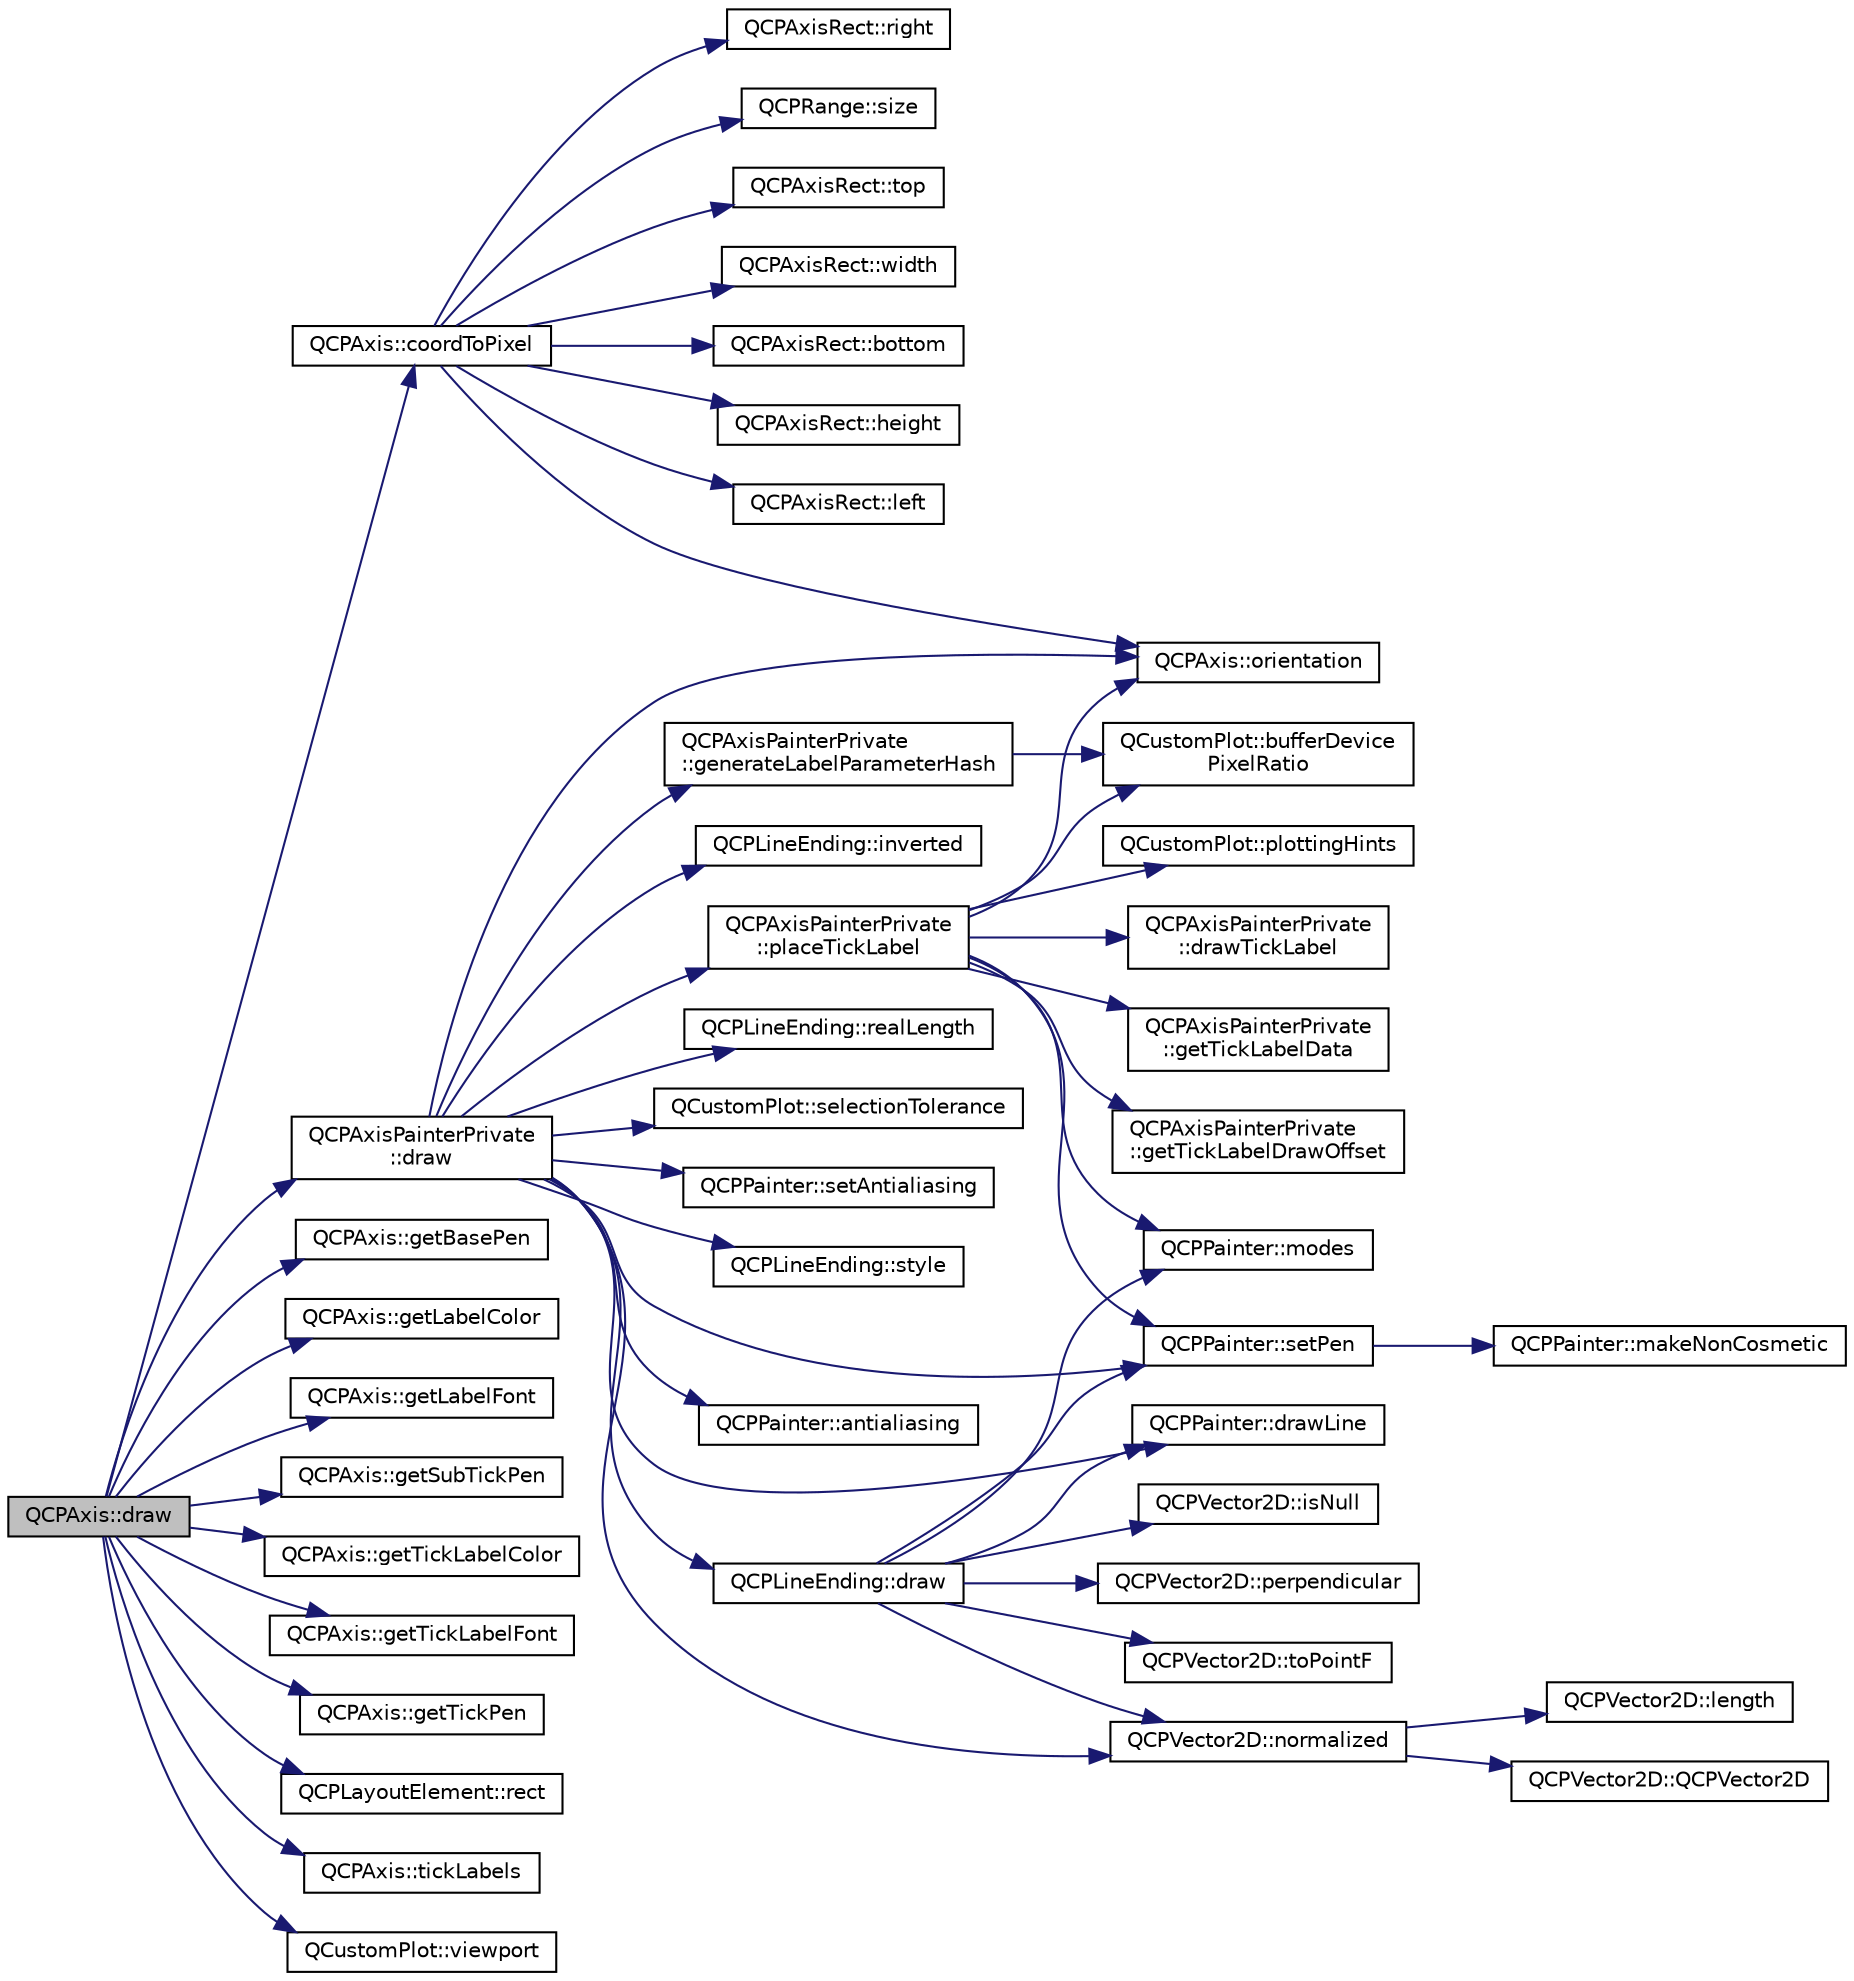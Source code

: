 digraph "QCPAxis::draw"
{
 // LATEX_PDF_SIZE
  edge [fontname="Helvetica",fontsize="10",labelfontname="Helvetica",labelfontsize="10"];
  node [fontname="Helvetica",fontsize="10",shape=record];
  rankdir="LR";
  Node1 [label="QCPAxis::draw",height=0.2,width=0.4,color="black", fillcolor="grey75", style="filled", fontcolor="black",tooltip=" "];
  Node1 -> Node2 [color="midnightblue",fontsize="10",style="solid",fontname="Helvetica"];
  Node2 [label="QCPAxis::coordToPixel",height=0.2,width=0.4,color="black", fillcolor="white", style="filled",URL="$classQCPAxis.html#af15d1b3a7f7e9b53d759d3ccff1fe4b4",tooltip=" "];
  Node2 -> Node3 [color="midnightblue",fontsize="10",style="solid",fontname="Helvetica"];
  Node3 [label="QCPAxisRect::bottom",height=0.2,width=0.4,color="black", fillcolor="white", style="filled",URL="$classQCPAxisRect.html#acefdf1abaa8a8ab681e906cc2be9581e",tooltip=" "];
  Node2 -> Node4 [color="midnightblue",fontsize="10",style="solid",fontname="Helvetica"];
  Node4 [label="QCPAxisRect::height",height=0.2,width=0.4,color="black", fillcolor="white", style="filled",URL="$classQCPAxisRect.html#acc4377809e79d9a089ab790f39429b0d",tooltip=" "];
  Node2 -> Node5 [color="midnightblue",fontsize="10",style="solid",fontname="Helvetica"];
  Node5 [label="QCPAxisRect::left",height=0.2,width=0.4,color="black", fillcolor="white", style="filled",URL="$classQCPAxisRect.html#afb4a3de02046b20b9310bdb8fca781c3",tooltip=" "];
  Node2 -> Node6 [color="midnightblue",fontsize="10",style="solid",fontname="Helvetica"];
  Node6 [label="QCPAxis::orientation",height=0.2,width=0.4,color="black", fillcolor="white", style="filled",URL="$classQCPAxis.html#ab988ef4538e2655bb77bd138189cd42e",tooltip=" "];
  Node2 -> Node7 [color="midnightblue",fontsize="10",style="solid",fontname="Helvetica"];
  Node7 [label="QCPAxisRect::right",height=0.2,width=0.4,color="black", fillcolor="white", style="filled",URL="$classQCPAxisRect.html#a3f819d4a1b2193723d1fdafc573eea10",tooltip=" "];
  Node2 -> Node8 [color="midnightblue",fontsize="10",style="solid",fontname="Helvetica"];
  Node8 [label="QCPRange::size",height=0.2,width=0.4,color="black", fillcolor="white", style="filled",URL="$classQCPRange.html#a62326e7cc4316b96df6a60813230e63f",tooltip=" "];
  Node2 -> Node9 [color="midnightblue",fontsize="10",style="solid",fontname="Helvetica"];
  Node9 [label="QCPAxisRect::top",height=0.2,width=0.4,color="black", fillcolor="white", style="filled",URL="$classQCPAxisRect.html#a45dbad181cbb9f09d068dbb76c817c95",tooltip=" "];
  Node2 -> Node10 [color="midnightblue",fontsize="10",style="solid",fontname="Helvetica"];
  Node10 [label="QCPAxisRect::width",height=0.2,width=0.4,color="black", fillcolor="white", style="filled",URL="$classQCPAxisRect.html#a204645398a4f9d0b0189385c7c2cfb91",tooltip=" "];
  Node1 -> Node11 [color="midnightblue",fontsize="10",style="solid",fontname="Helvetica"];
  Node11 [label="QCPAxisPainterPrivate\l::draw",height=0.2,width=0.4,color="black", fillcolor="white", style="filled",URL="$classQCPAxisPainterPrivate.html#a0207a99bdf9c4f70af20928898ddc2fc",tooltip=" "];
  Node11 -> Node12 [color="midnightblue",fontsize="10",style="solid",fontname="Helvetica"];
  Node12 [label="QCPPainter::antialiasing",height=0.2,width=0.4,color="black", fillcolor="white", style="filled",URL="$classQCPPainter.html#a5aff96296e995f6f35b2596a482aae37",tooltip=" "];
  Node11 -> Node13 [color="midnightblue",fontsize="10",style="solid",fontname="Helvetica"];
  Node13 [label="QCPLineEnding::draw",height=0.2,width=0.4,color="black", fillcolor="white", style="filled",URL="$classQCPLineEnding.html#a4f45db54f2aba03acf055e29aec1e8e7",tooltip=" "];
  Node13 -> Node14 [color="midnightblue",fontsize="10",style="solid",fontname="Helvetica"];
  Node14 [label="QCPPainter::drawLine",height=0.2,width=0.4,color="black", fillcolor="white", style="filled",URL="$classQCPPainter.html#a0b4b1b9bd495e182c731774dc800e6e0",tooltip=" "];
  Node13 -> Node15 [color="midnightblue",fontsize="10",style="solid",fontname="Helvetica"];
  Node15 [label="QCPVector2D::isNull",height=0.2,width=0.4,color="black", fillcolor="white", style="filled",URL="$classQCPVector2D.html#ace99f200b347b14864808213eef16593",tooltip=" "];
  Node13 -> Node16 [color="midnightblue",fontsize="10",style="solid",fontname="Helvetica"];
  Node16 [label="QCPPainter::modes",height=0.2,width=0.4,color="black", fillcolor="white", style="filled",URL="$classQCPPainter.html#aef102658219b24165f7ee2aad1b9e48f",tooltip=" "];
  Node13 -> Node17 [color="midnightblue",fontsize="10",style="solid",fontname="Helvetica"];
  Node17 [label="QCPVector2D::normalized",height=0.2,width=0.4,color="black", fillcolor="white", style="filled",URL="$classQCPVector2D.html#a707bb3af3b1f9331a2450ec75eaf7eb0",tooltip=" "];
  Node17 -> Node18 [color="midnightblue",fontsize="10",style="solid",fontname="Helvetica"];
  Node18 [label="QCPVector2D::length",height=0.2,width=0.4,color="black", fillcolor="white", style="filled",URL="$classQCPVector2D.html#a10adb5ab031fe94f0b64a3c5aefb552e",tooltip=" "];
  Node17 -> Node19 [color="midnightblue",fontsize="10",style="solid",fontname="Helvetica"];
  Node19 [label="QCPVector2D::QCPVector2D",height=0.2,width=0.4,color="black", fillcolor="white", style="filled",URL="$classQCPVector2D.html#a04c90748c3623044c79fa20788ffbcc6",tooltip=" "];
  Node13 -> Node20 [color="midnightblue",fontsize="10",style="solid",fontname="Helvetica"];
  Node20 [label="QCPVector2D::perpendicular",height=0.2,width=0.4,color="black", fillcolor="white", style="filled",URL="$classQCPVector2D.html#a0e08d09f9027784237e302e32290b001",tooltip=" "];
  Node13 -> Node21 [color="midnightblue",fontsize="10",style="solid",fontname="Helvetica"];
  Node21 [label="QCPPainter::setPen",height=0.2,width=0.4,color="black", fillcolor="white", style="filled",URL="$classQCPPainter.html#af9c7a4cd1791403901f8c5b82a150195",tooltip=" "];
  Node21 -> Node22 [color="midnightblue",fontsize="10",style="solid",fontname="Helvetica"];
  Node22 [label="QCPPainter::makeNonCosmetic",height=0.2,width=0.4,color="black", fillcolor="white", style="filled",URL="$classQCPPainter.html#a7e63fbcf47e35c6f2ecd11b8fef7c7d8",tooltip=" "];
  Node13 -> Node23 [color="midnightblue",fontsize="10",style="solid",fontname="Helvetica"];
  Node23 [label="QCPVector2D::toPointF",height=0.2,width=0.4,color="black", fillcolor="white", style="filled",URL="$classQCPVector2D.html#acd7af3f4a62833ada58be3f3021dbbac",tooltip=" "];
  Node11 -> Node14 [color="midnightblue",fontsize="10",style="solid",fontname="Helvetica"];
  Node11 -> Node24 [color="midnightblue",fontsize="10",style="solid",fontname="Helvetica"];
  Node24 [label="QCPAxisPainterPrivate\l::generateLabelParameterHash",height=0.2,width=0.4,color="black", fillcolor="white", style="filled",URL="$classQCPAxisPainterPrivate.html#ab6f77ae2bd3eccca3fef4b7ec8e34b31",tooltip=" "];
  Node24 -> Node25 [color="midnightblue",fontsize="10",style="solid",fontname="Helvetica"];
  Node25 [label="QCustomPlot::bufferDevice\lPixelRatio",height=0.2,width=0.4,color="black", fillcolor="white", style="filled",URL="$classQCustomPlot.html#a53d35abe0f576f9838cde5d0bee47657",tooltip=" "];
  Node11 -> Node26 [color="midnightblue",fontsize="10",style="solid",fontname="Helvetica"];
  Node26 [label="QCPLineEnding::inverted",height=0.2,width=0.4,color="black", fillcolor="white", style="filled",URL="$classQCPLineEnding.html#a15a68706d298a0c9f94556f6b4db15ff",tooltip=" "];
  Node11 -> Node17 [color="midnightblue",fontsize="10",style="solid",fontname="Helvetica"];
  Node11 -> Node6 [color="midnightblue",fontsize="10",style="solid",fontname="Helvetica"];
  Node11 -> Node27 [color="midnightblue",fontsize="10",style="solid",fontname="Helvetica"];
  Node27 [label="QCPAxisPainterPrivate\l::placeTickLabel",height=0.2,width=0.4,color="black", fillcolor="white", style="filled",URL="$classQCPAxisPainterPrivate.html#af8fe7350c19575bc33ca770f9b3a15fd",tooltip=" "];
  Node27 -> Node25 [color="midnightblue",fontsize="10",style="solid",fontname="Helvetica"];
  Node27 -> Node28 [color="midnightblue",fontsize="10",style="solid",fontname="Helvetica"];
  Node28 [label="QCPAxisPainterPrivate\l::drawTickLabel",height=0.2,width=0.4,color="black", fillcolor="white", style="filled",URL="$classQCPAxisPainterPrivate.html#aab666e1d85b234afbc88076c7ba9424a",tooltip=" "];
  Node27 -> Node29 [color="midnightblue",fontsize="10",style="solid",fontname="Helvetica"];
  Node29 [label="QCPAxisPainterPrivate\l::getTickLabelData",height=0.2,width=0.4,color="black", fillcolor="white", style="filled",URL="$classQCPAxisPainterPrivate.html#a5331f78e398da5442767c261578da502",tooltip=" "];
  Node27 -> Node30 [color="midnightblue",fontsize="10",style="solid",fontname="Helvetica"];
  Node30 [label="QCPAxisPainterPrivate\l::getTickLabelDrawOffset",height=0.2,width=0.4,color="black", fillcolor="white", style="filled",URL="$classQCPAxisPainterPrivate.html#a6205b60c7d305854ffd7602139433f6e",tooltip=" "];
  Node27 -> Node16 [color="midnightblue",fontsize="10",style="solid",fontname="Helvetica"];
  Node27 -> Node6 [color="midnightblue",fontsize="10",style="solid",fontname="Helvetica"];
  Node27 -> Node31 [color="midnightblue",fontsize="10",style="solid",fontname="Helvetica"];
  Node31 [label="QCustomPlot::plottingHints",height=0.2,width=0.4,color="black", fillcolor="white", style="filled",URL="$classQCustomPlot.html#ac724f4075822f74f7b676a790095b877",tooltip=" "];
  Node27 -> Node21 [color="midnightblue",fontsize="10",style="solid",fontname="Helvetica"];
  Node11 -> Node32 [color="midnightblue",fontsize="10",style="solid",fontname="Helvetica"];
  Node32 [label="QCPLineEnding::realLength",height=0.2,width=0.4,color="black", fillcolor="white", style="filled",URL="$classQCPLineEnding.html#acacd24d386d459b282d3c57f16a5405d",tooltip=" "];
  Node11 -> Node33 [color="midnightblue",fontsize="10",style="solid",fontname="Helvetica"];
  Node33 [label="QCustomPlot::selectionTolerance",height=0.2,width=0.4,color="black", fillcolor="white", style="filled",URL="$classQCustomPlot.html#a5441d11013afeaf4b8f2ea06e8624a25",tooltip=" "];
  Node11 -> Node34 [color="midnightblue",fontsize="10",style="solid",fontname="Helvetica"];
  Node34 [label="QCPPainter::setAntialiasing",height=0.2,width=0.4,color="black", fillcolor="white", style="filled",URL="$classQCPPainter.html#aaba1deb9188244d9ea65b035112b4d05",tooltip=" "];
  Node11 -> Node21 [color="midnightblue",fontsize="10",style="solid",fontname="Helvetica"];
  Node11 -> Node35 [color="midnightblue",fontsize="10",style="solid",fontname="Helvetica"];
  Node35 [label="QCPLineEnding::style",height=0.2,width=0.4,color="black", fillcolor="white", style="filled",URL="$classQCPLineEnding.html#a07e75aaac6c61322bf51af237c5778e3",tooltip=" "];
  Node1 -> Node36 [color="midnightblue",fontsize="10",style="solid",fontname="Helvetica"];
  Node36 [label="QCPAxis::getBasePen",height=0.2,width=0.4,color="black", fillcolor="white", style="filled",URL="$classQCPAxis.html#a8cd3764c6a4ce9c3d7d913e81cad0a50",tooltip=" "];
  Node1 -> Node37 [color="midnightblue",fontsize="10",style="solid",fontname="Helvetica"];
  Node37 [label="QCPAxis::getLabelColor",height=0.2,width=0.4,color="black", fillcolor="white", style="filled",URL="$classQCPAxis.html#ae914abd56afa570cb9f2ab50e59c0f0e",tooltip=" "];
  Node1 -> Node38 [color="midnightblue",fontsize="10",style="solid",fontname="Helvetica"];
  Node38 [label="QCPAxis::getLabelFont",height=0.2,width=0.4,color="black", fillcolor="white", style="filled",URL="$classQCPAxis.html#aeac21c907d2516af9cde9a463043d671",tooltip=" "];
  Node1 -> Node39 [color="midnightblue",fontsize="10",style="solid",fontname="Helvetica"];
  Node39 [label="QCPAxis::getSubTickPen",height=0.2,width=0.4,color="black", fillcolor="white", style="filled",URL="$classQCPAxis.html#aad7739c229b292ddab0b3a43a5676f54",tooltip=" "];
  Node1 -> Node40 [color="midnightblue",fontsize="10",style="solid",fontname="Helvetica"];
  Node40 [label="QCPAxis::getTickLabelColor",height=0.2,width=0.4,color="black", fillcolor="white", style="filled",URL="$classQCPAxis.html#a8d00d5b78ecfbebbea5a8161bddb9a17",tooltip=" "];
  Node1 -> Node41 [color="midnightblue",fontsize="10",style="solid",fontname="Helvetica"];
  Node41 [label="QCPAxis::getTickLabelFont",height=0.2,width=0.4,color="black", fillcolor="white", style="filled",URL="$classQCPAxis.html#a694ab8b4240f3c90a866372e3dcb364f",tooltip=" "];
  Node1 -> Node42 [color="midnightblue",fontsize="10",style="solid",fontname="Helvetica"];
  Node42 [label="QCPAxis::getTickPen",height=0.2,width=0.4,color="black", fillcolor="white", style="filled",URL="$classQCPAxis.html#afe7d57415cbbf31e5549a5cc40b6f8d8",tooltip=" "];
  Node1 -> Node43 [color="midnightblue",fontsize="10",style="solid",fontname="Helvetica"];
  Node43 [label="QCPLayoutElement::rect",height=0.2,width=0.4,color="black", fillcolor="white", style="filled",URL="$classQCPLayoutElement.html#a208effccfe2cca4a0eaf9393e60f2dd4",tooltip=" "];
  Node1 -> Node44 [color="midnightblue",fontsize="10",style="solid",fontname="Helvetica"];
  Node44 [label="QCPAxis::tickLabels",height=0.2,width=0.4,color="black", fillcolor="white", style="filled",URL="$classQCPAxis.html#ae4158bbc52939ee52cdb12b805860a28",tooltip=" "];
  Node1 -> Node45 [color="midnightblue",fontsize="10",style="solid",fontname="Helvetica"];
  Node45 [label="QCustomPlot::viewport",height=0.2,width=0.4,color="black", fillcolor="white", style="filled",URL="$classQCustomPlot.html#a19842409b18f556b256d05e97fffc670",tooltip=" "];
}
